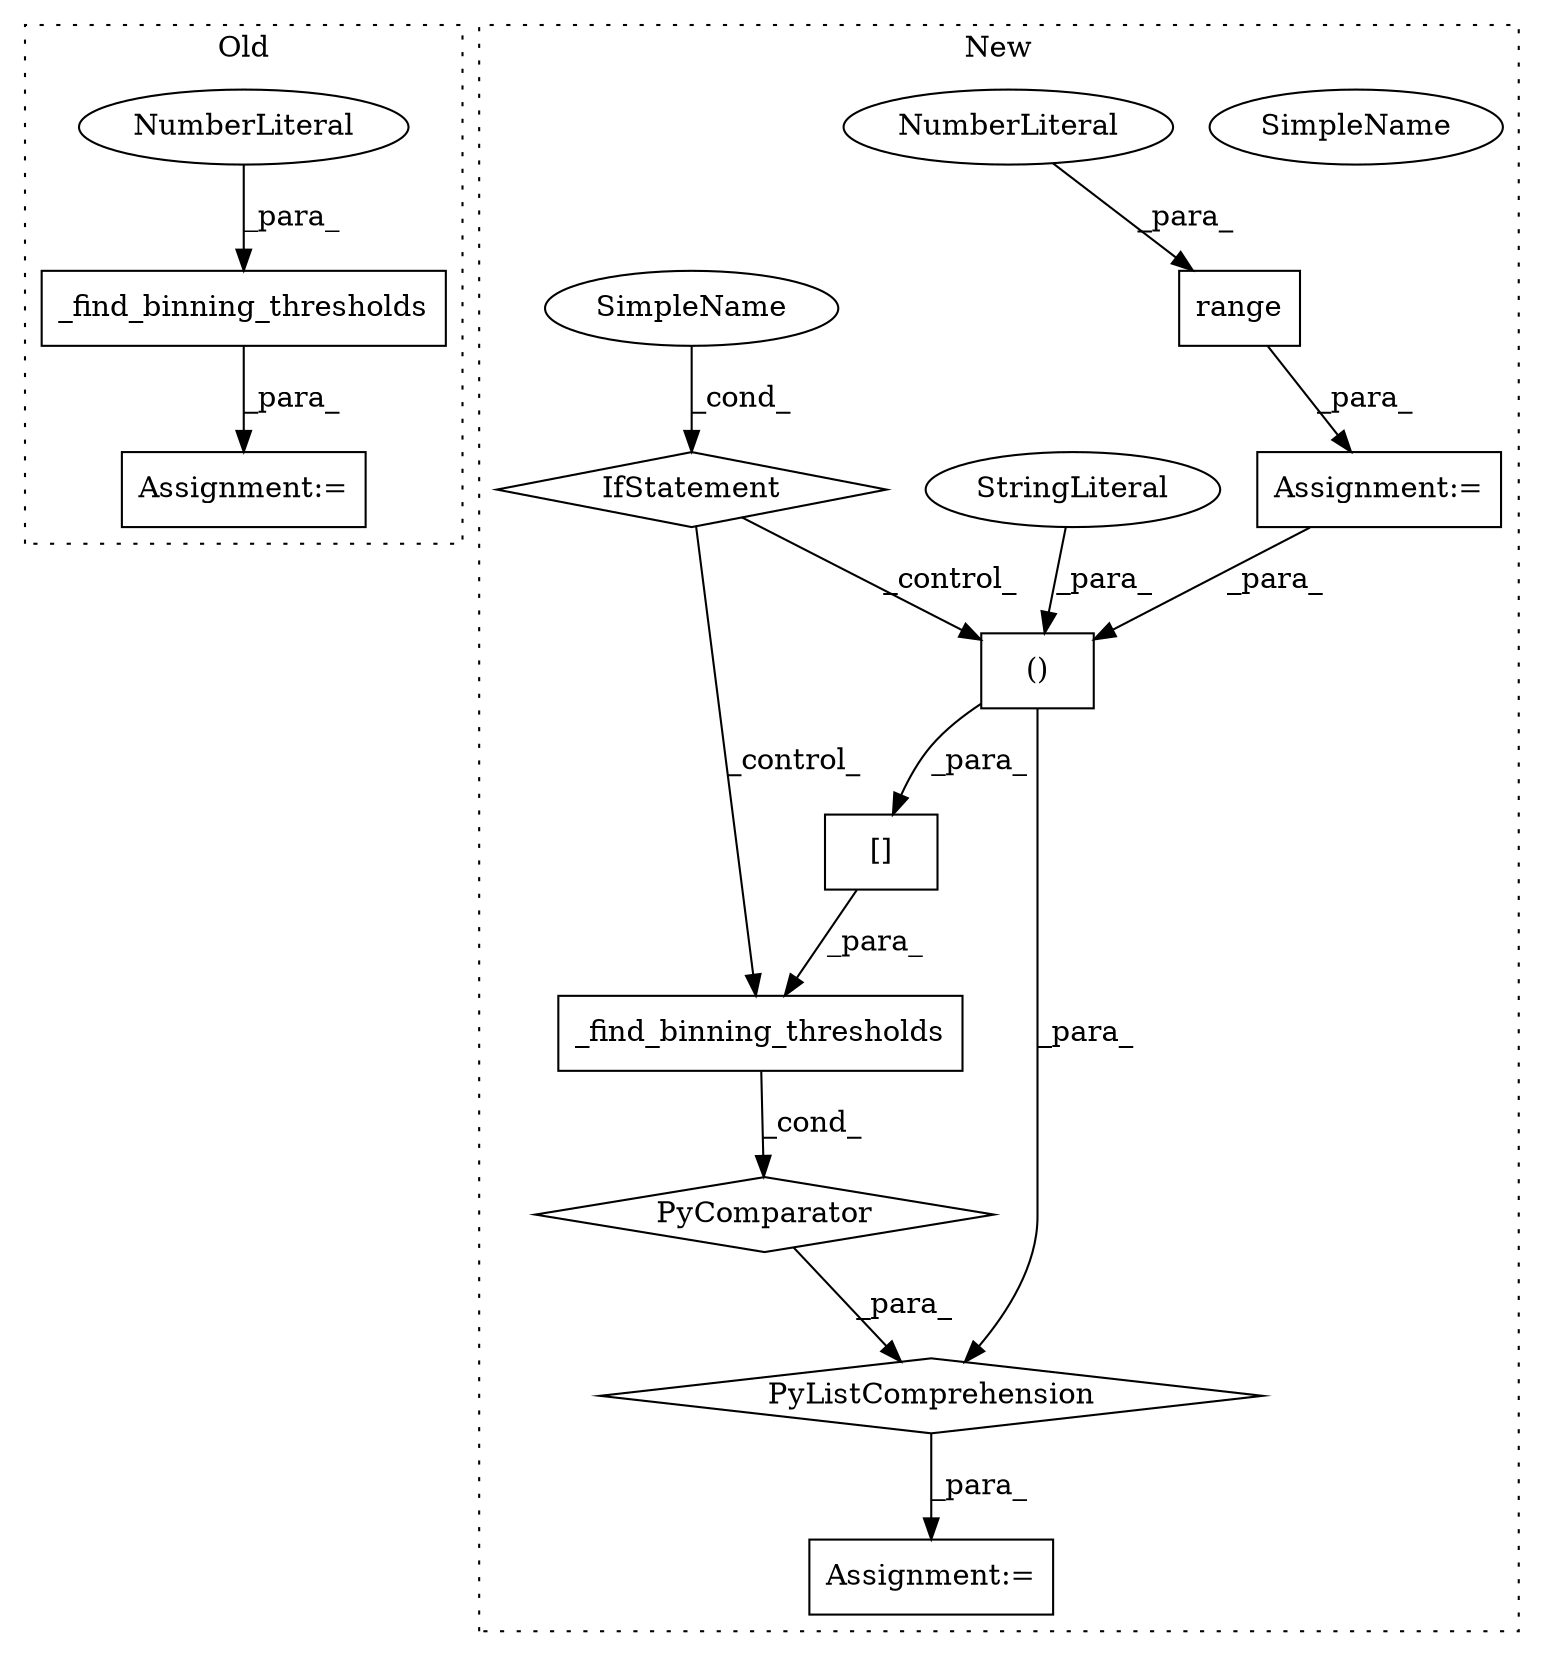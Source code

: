 digraph G {
subgraph cluster0 {
1 [label="_find_binning_thresholds" a="32" s="2136,2171" l="25,1" shape="box"];
13 [label="NumberLiteral" a="34" s="2170" l="1" shape="ellipse"];
14 [label="Assignment:=" a="7" s="2135" l="1" shape="box"];
label = "Old";
style="dotted";
}
subgraph cluster1 {
2 [label="range" a="32" s="2005,2012" l="6,1" shape="box"];
3 [label="PyComparator" a="113" s="1998" l="24" shape="diamond"];
4 [label="()" a="106" s="1903" l="30" shape="box"];
5 [label="[]" a="2" s="1893,1933" l="10,2" shape="box"];
6 [label="SimpleName" a="42" s="2017" l="5" shape="ellipse"];
7 [label="_find_binning_thresholds" a="32" s="1868,1939" l="25,1" shape="box"];
8 [label="StringLiteral" a="45" s="1917" l="16" shape="ellipse"];
9 [label="PyListComprehension" a="109" s="1868" l="162" shape="diamond"];
10 [label="IfStatement" a="25" s="1998" l="24" shape="diamond"];
11 [label="Assignment:=" a="7" s="1998" l="24" shape="box"];
12 [label="NumberLiteral" a="34" s="2011" l="1" shape="ellipse"];
15 [label="Assignment:=" a="7" s="1856" l="12" shape="box"];
16 [label="SimpleName" a="42" s="2017" l="5" shape="ellipse"];
label = "New";
style="dotted";
}
1 -> 14 [label="_para_"];
2 -> 11 [label="_para_"];
3 -> 9 [label="_para_"];
4 -> 5 [label="_para_"];
4 -> 9 [label="_para_"];
5 -> 7 [label="_para_"];
7 -> 3 [label="_cond_"];
8 -> 4 [label="_para_"];
9 -> 15 [label="_para_"];
10 -> 7 [label="_control_"];
10 -> 4 [label="_control_"];
11 -> 4 [label="_para_"];
12 -> 2 [label="_para_"];
13 -> 1 [label="_para_"];
16 -> 10 [label="_cond_"];
}